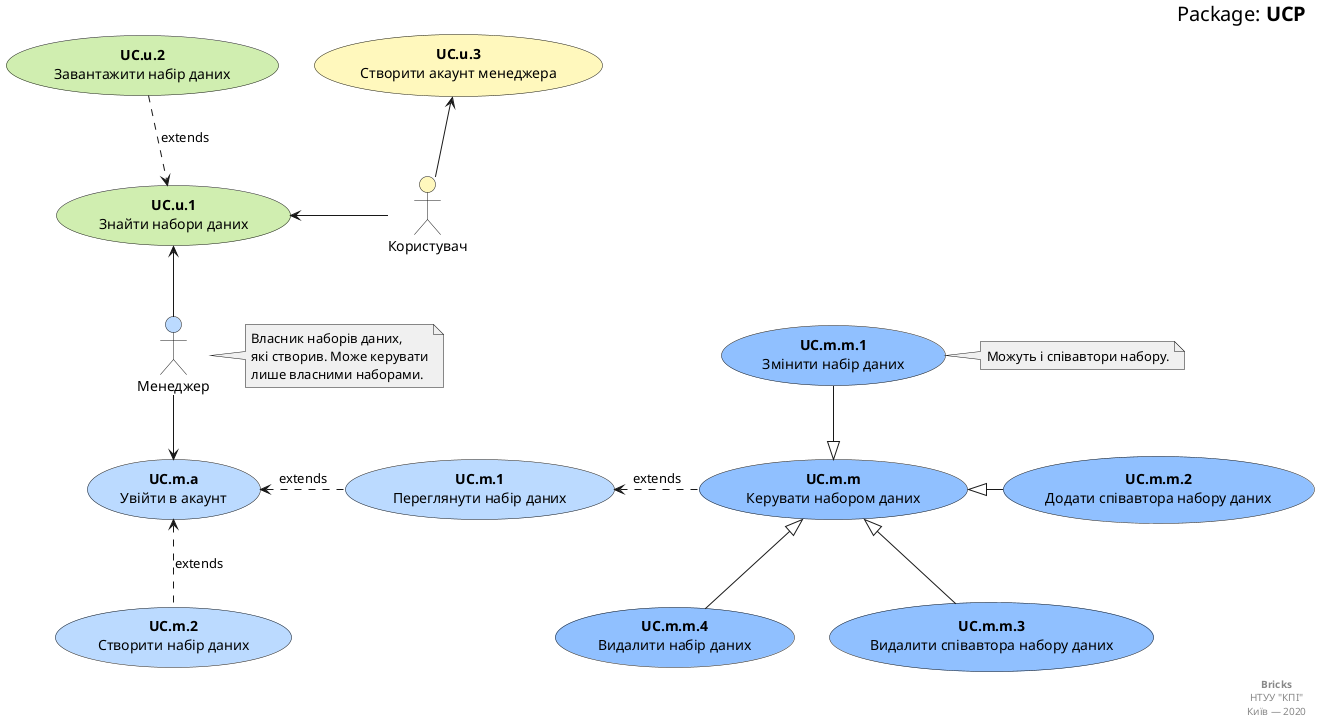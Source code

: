 @startuml

    right header
        <font size=20 color=black>Package: <b>UCP</b></font>
    end header

    actor "Користувач" as User #fff8bd
    actor "Менеджер" as Manager #bbdaff

    note right of Manager #f0f0f0
        Власник наборів даних,
        які створив. Може керувати
        лише власними наборами.
    end note
    
    usecase "<b>UC.u.1</b>\nЗнайти набори даних" as UC.u.1 #d0eeb0
    usecase "<b>UC.u.2</b>\nЗавантажити набір даних" as UC.u.2 #d0eeb0
    usecase "<b>UC.u.3</b>\nСтворити акаунт менеджера" as UC.u.3 #fff8bd

    usecase "<b>UC.m.a</b>\nУвійти в акаунт" as UC.m.a #bbdaff
    usecase "<b>UC.m.1</b>\nПереглянути набір даних" as UC.m.1 #bbdaff
    usecase "<b>UC.m.2</b>\nСтворити набір даних" as UC.m.2 #bbdaff
    usecase "<b>UC.m.m</b>\nКерувати набором даних" as UC.m.m #90c0ff
    usecase "<b>UC.m.m.1</b>\nЗмінити набір даних" as UC.m.m.1 #90c0ff
    usecase "<b>UC.m.m.2</b>\nДодати співавтора набору даних" as UC.m.m.2 #90c0ff
    usecase "<b>UC.m.m.3</b>\nВидалити співавтора набору даних" as UC.m.m.3 #90c0ff
    usecase "<b>UC.m.m.4</b>\nВидалити набір даних" as UC.m.m.4 #90c0ff

    note right of UC.m.m.1 #f0f0f0
        Можуть і співавтори набору.
    end note

    UC.u.2 .d.> UC.u.1 : extends

    UC.m.1 .l.> UC.m.a : extends
    UC.m.2 .u.> UC.m.a : extends
    UC.m.m .l.> UC.m.1 : extends
    UC.m.m.1 -d-|> UC.m.m
    UC.m.m.2 -l-|> UC.m.m
    UC.m.m.3 -u-|> UC.m.m
    UC.m.m.4 -u-|> UC.m.m

    User -l-> UC.u.1
    User -u-> UC.u.3

    Manager -u-> UC.u.1
    Manager -d-> UC.m.a
    
    right footer
        <b>Bricks</b>
        НТУУ "КПІ"
        Київ — 2020
    end footer

@enduml
